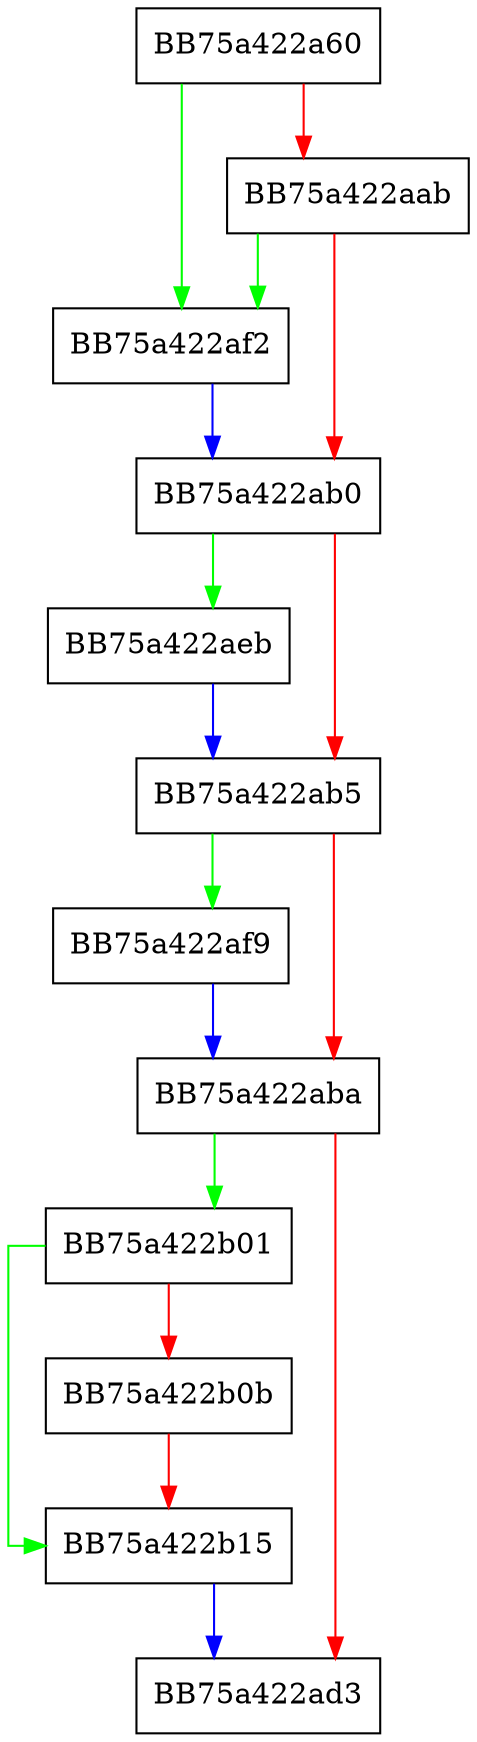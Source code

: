 digraph MatchNopSignature {
  node [shape="box"];
  graph [splines=ortho];
  BB75a422a60 -> BB75a422af2 [color="green"];
  BB75a422a60 -> BB75a422aab [color="red"];
  BB75a422aab -> BB75a422af2 [color="green"];
  BB75a422aab -> BB75a422ab0 [color="red"];
  BB75a422ab0 -> BB75a422aeb [color="green"];
  BB75a422ab0 -> BB75a422ab5 [color="red"];
  BB75a422ab5 -> BB75a422af9 [color="green"];
  BB75a422ab5 -> BB75a422aba [color="red"];
  BB75a422aba -> BB75a422b01 [color="green"];
  BB75a422aba -> BB75a422ad3 [color="red"];
  BB75a422aeb -> BB75a422ab5 [color="blue"];
  BB75a422af2 -> BB75a422ab0 [color="blue"];
  BB75a422af9 -> BB75a422aba [color="blue"];
  BB75a422b01 -> BB75a422b15 [color="green"];
  BB75a422b01 -> BB75a422b0b [color="red"];
  BB75a422b0b -> BB75a422b15 [color="red"];
  BB75a422b15 -> BB75a422ad3 [color="blue"];
}